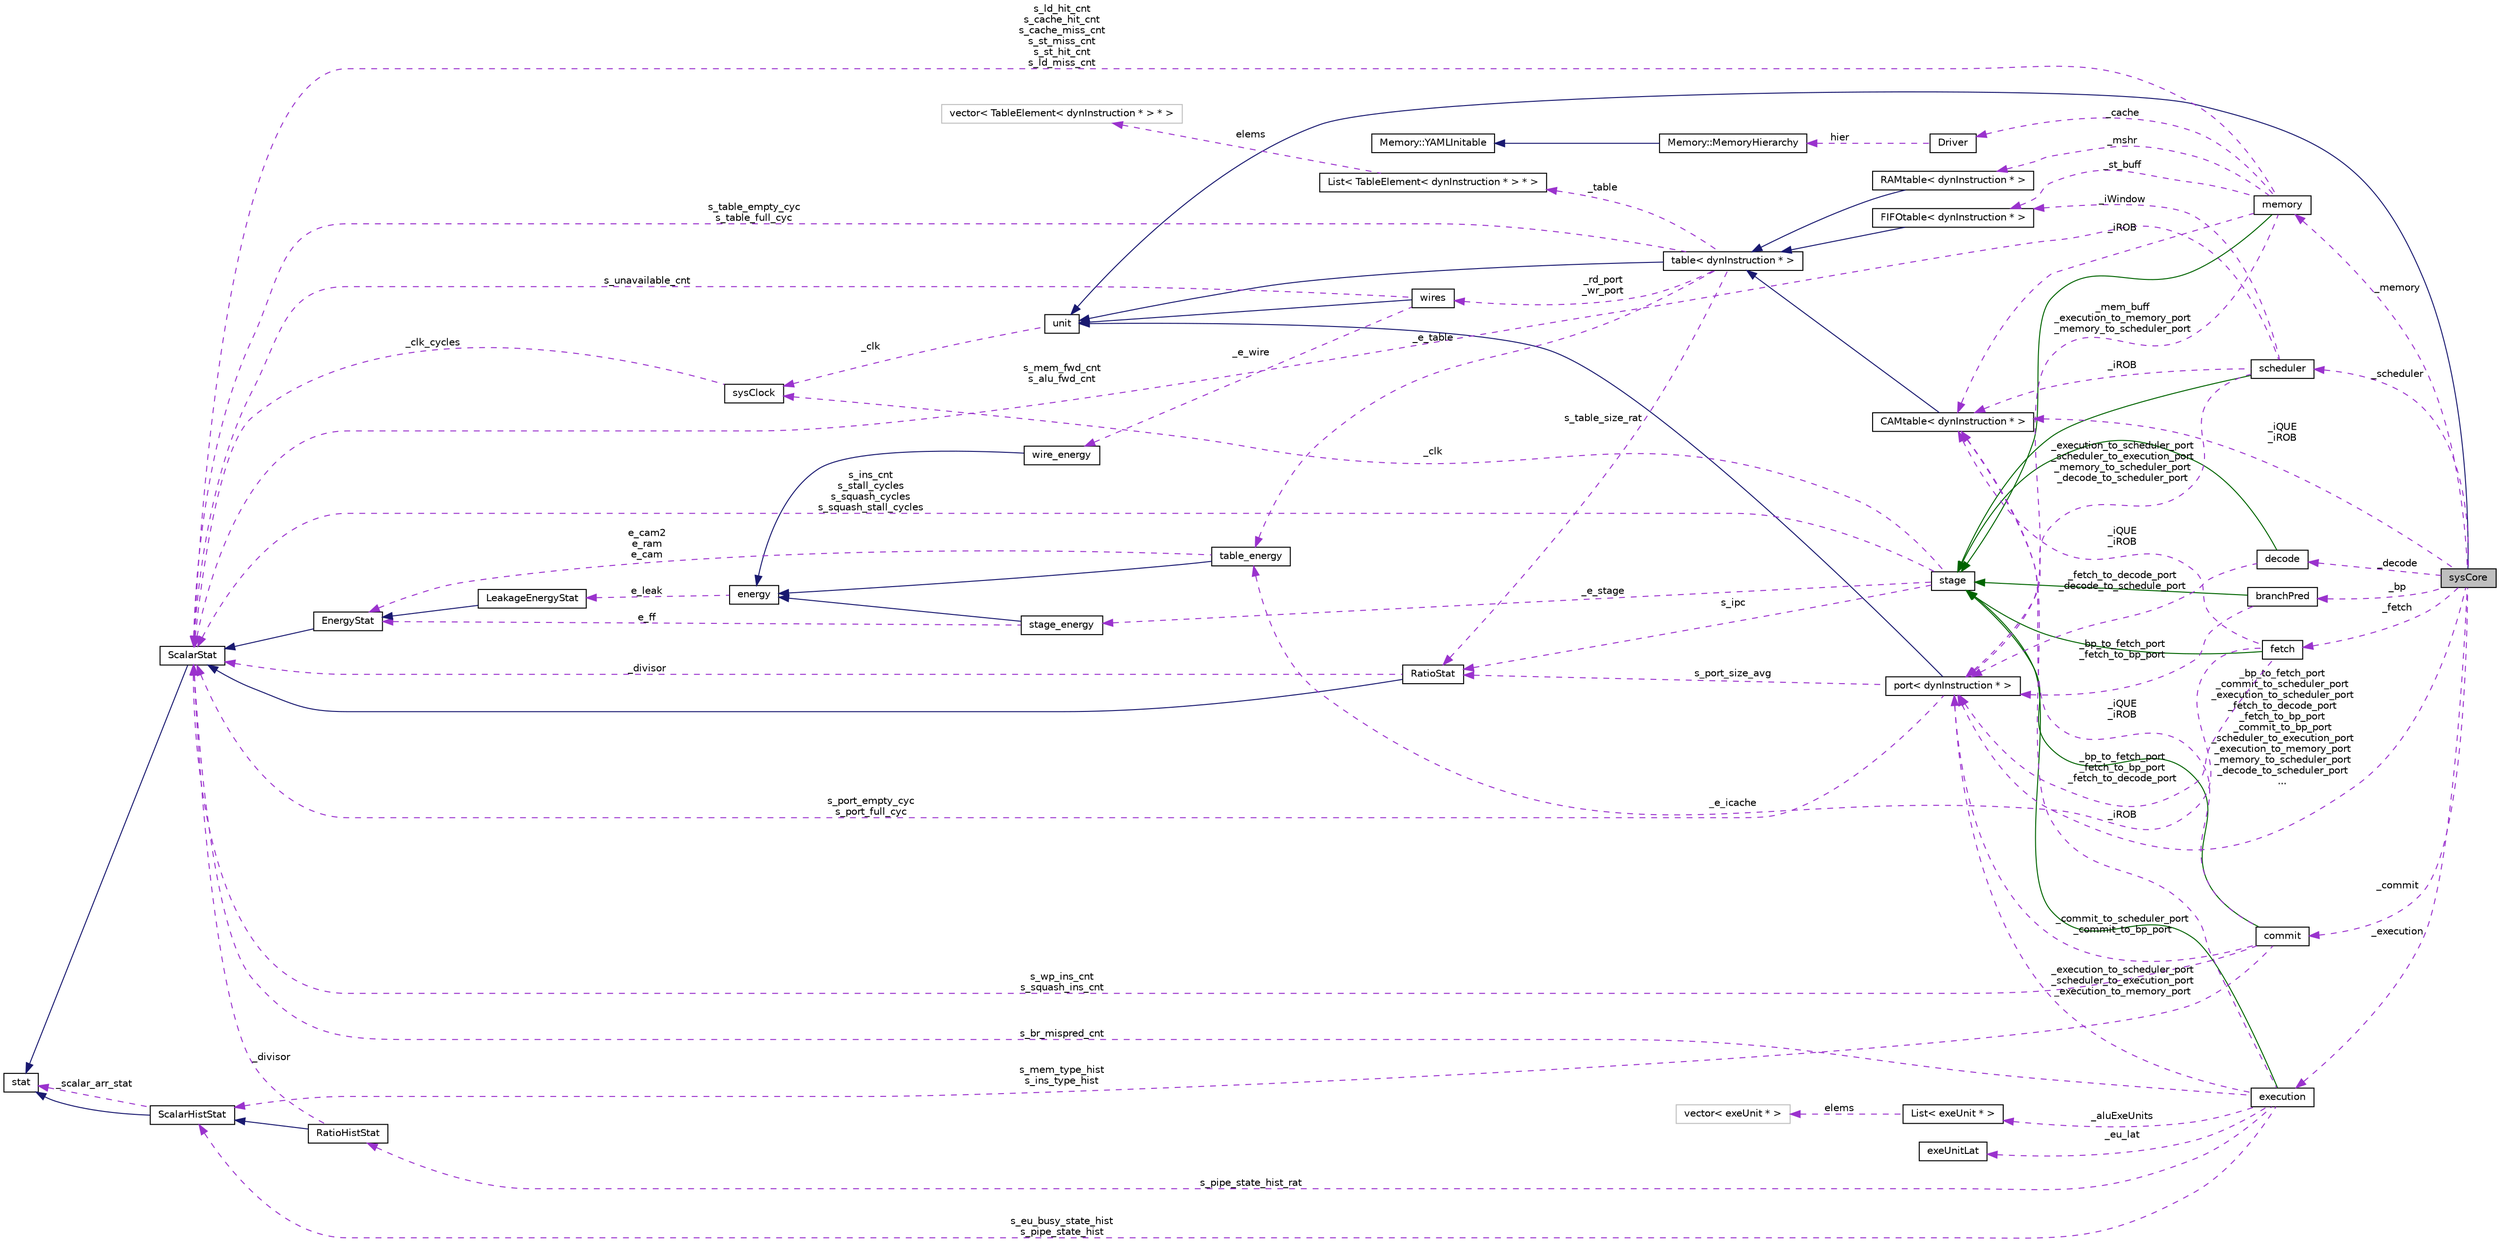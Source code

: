 digraph G
{
  edge [fontname="Helvetica",fontsize="10",labelfontname="Helvetica",labelfontsize="10"];
  node [fontname="Helvetica",fontsize="10",shape=record];
  rankdir=LR;
  Node1 [label="sysCore",height=0.2,width=0.4,color="black", fillcolor="grey75", style="filled" fontcolor="black"];
  Node2 -> Node1 [dir=back,color="midnightblue",fontsize="10",style="solid",fontname="Helvetica"];
  Node2 [label="unit",height=0.2,width=0.4,color="black", fillcolor="white", style="filled",URL="$classunit.html"];
  Node3 -> Node2 [dir=back,color="darkorchid3",fontsize="10",style="dashed",label="_clk",fontname="Helvetica"];
  Node3 [label="sysClock",height=0.2,width=0.4,color="black", fillcolor="white", style="filled",URL="$classsysClock.html"];
  Node4 -> Node3 [dir=back,color="darkorchid3",fontsize="10",style="dashed",label="_clk_cycles",fontname="Helvetica"];
  Node4 [label="ScalarStat",height=0.2,width=0.4,color="black", fillcolor="white", style="filled",URL="$classScalarStat.html"];
  Node5 -> Node4 [dir=back,color="midnightblue",fontsize="10",style="solid",fontname="Helvetica"];
  Node5 [label="stat",height=0.2,width=0.4,color="black", fillcolor="white", style="filled",URL="$classstat.html"];
  Node6 -> Node1 [dir=back,color="darkorchid3",fontsize="10",style="dashed",label="_memory",fontname="Helvetica"];
  Node6 [label="memory",height=0.2,width=0.4,color="black", fillcolor="white", style="filled",URL="$classmemory.html"];
  Node7 -> Node6 [dir=back,color="darkgreen",fontsize="10",style="solid",fontname="Helvetica"];
  Node7 [label="stage",height=0.2,width=0.4,color="black", fillcolor="white", style="filled",URL="$classstage.html"];
  Node4 -> Node7 [dir=back,color="darkorchid3",fontsize="10",style="dashed",label="s_ins_cnt\ns_stall_cycles\ns_squash_cycles\ns_squash_stall_cycles",fontname="Helvetica"];
  Node8 -> Node7 [dir=back,color="darkorchid3",fontsize="10",style="dashed",label="s_ipc",fontname="Helvetica"];
  Node8 [label="RatioStat",height=0.2,width=0.4,color="black", fillcolor="white", style="filled",URL="$classRatioStat.html"];
  Node4 -> Node8 [dir=back,color="midnightblue",fontsize="10",style="solid",fontname="Helvetica"];
  Node4 -> Node8 [dir=back,color="darkorchid3",fontsize="10",style="dashed",label="_divisor",fontname="Helvetica"];
  Node3 -> Node7 [dir=back,color="darkorchid3",fontsize="10",style="dashed",label="_clk",fontname="Helvetica"];
  Node9 -> Node7 [dir=back,color="darkorchid3",fontsize="10",style="dashed",label="_e_stage",fontname="Helvetica"];
  Node9 [label="stage_energy",height=0.2,width=0.4,color="black", fillcolor="white", style="filled",URL="$classstage__energy.html"];
  Node10 -> Node9 [dir=back,color="midnightblue",fontsize="10",style="solid",fontname="Helvetica"];
  Node10 [label="energy",height=0.2,width=0.4,color="black", fillcolor="white", style="filled",URL="$classenergy.html"];
  Node11 -> Node10 [dir=back,color="darkorchid3",fontsize="10",style="dashed",label="e_leak",fontname="Helvetica"];
  Node11 [label="LeakageEnergyStat",height=0.2,width=0.4,color="black", fillcolor="white", style="filled",URL="$classLeakageEnergyStat.html"];
  Node12 -> Node11 [dir=back,color="midnightblue",fontsize="10",style="solid",fontname="Helvetica"];
  Node12 [label="EnergyStat",height=0.2,width=0.4,color="black", fillcolor="white", style="filled",URL="$classEnergyStat.html"];
  Node4 -> Node12 [dir=back,color="midnightblue",fontsize="10",style="solid",fontname="Helvetica"];
  Node12 -> Node9 [dir=back,color="darkorchid3",fontsize="10",style="dashed",label="e_ff",fontname="Helvetica"];
  Node4 -> Node6 [dir=back,color="darkorchid3",fontsize="10",style="dashed",label="s_ld_hit_cnt\ns_cache_hit_cnt\ns_cache_miss_cnt\ns_st_miss_cnt\ns_st_hit_cnt\ns_ld_miss_cnt",fontname="Helvetica"];
  Node13 -> Node6 [dir=back,color="darkorchid3",fontsize="10",style="dashed",label="_cache",fontname="Helvetica"];
  Node13 [label="Driver",height=0.2,width=0.4,color="black", fillcolor="white", style="filled",URL="$structDriver.html"];
  Node14 -> Node13 [dir=back,color="darkorchid3",fontsize="10",style="dashed",label="hier",fontname="Helvetica"];
  Node14 [label="Memory::MemoryHierarchy",height=0.2,width=0.4,color="black", fillcolor="white", style="filled",URL="$classMemory_1_1MemoryHierarchy.html"];
  Node15 -> Node14 [dir=back,color="midnightblue",fontsize="10",style="solid",fontname="Helvetica"];
  Node15 [label="Memory::YAMLInitable",height=0.2,width=0.4,color="black", fillcolor="white", style="filled",URL="$classMemory_1_1YAMLInitable.html"];
  Node16 -> Node6 [dir=back,color="darkorchid3",fontsize="10",style="dashed",label="_st_buff",fontname="Helvetica"];
  Node16 [label="FIFOtable\< dynInstruction * \>",height=0.2,width=0.4,color="black", fillcolor="white", style="filled",URL="$classFIFOtable.html"];
  Node17 -> Node16 [dir=back,color="midnightblue",fontsize="10",style="solid",fontname="Helvetica"];
  Node17 [label="table\< dynInstruction * \>",height=0.2,width=0.4,color="black", fillcolor="white", style="filled",URL="$classtable.html"];
  Node2 -> Node17 [dir=back,color="midnightblue",fontsize="10",style="solid",fontname="Helvetica"];
  Node4 -> Node17 [dir=back,color="darkorchid3",fontsize="10",style="dashed",label="s_table_empty_cyc\ns_table_full_cyc",fontname="Helvetica"];
  Node8 -> Node17 [dir=back,color="darkorchid3",fontsize="10",style="dashed",label="s_table_size_rat",fontname="Helvetica"];
  Node18 -> Node17 [dir=back,color="darkorchid3",fontsize="10",style="dashed",label="_rd_port\n_wr_port",fontname="Helvetica"];
  Node18 [label="wires",height=0.2,width=0.4,color="black", fillcolor="white", style="filled",URL="$classwires.html"];
  Node2 -> Node18 [dir=back,color="midnightblue",fontsize="10",style="solid",fontname="Helvetica"];
  Node4 -> Node18 [dir=back,color="darkorchid3",fontsize="10",style="dashed",label="s_unavailable_cnt",fontname="Helvetica"];
  Node19 -> Node18 [dir=back,color="darkorchid3",fontsize="10",style="dashed",label="_e_wire",fontname="Helvetica"];
  Node19 [label="wire_energy",height=0.2,width=0.4,color="black", fillcolor="white", style="filled",URL="$classwire__energy.html"];
  Node10 -> Node19 [dir=back,color="midnightblue",fontsize="10",style="solid",fontname="Helvetica"];
  Node20 -> Node17 [dir=back,color="darkorchid3",fontsize="10",style="dashed",label="_e_table",fontname="Helvetica"];
  Node20 [label="table_energy",height=0.2,width=0.4,color="black", fillcolor="white", style="filled",URL="$classtable__energy.html"];
  Node10 -> Node20 [dir=back,color="midnightblue",fontsize="10",style="solid",fontname="Helvetica"];
  Node12 -> Node20 [dir=back,color="darkorchid3",fontsize="10",style="dashed",label="e_cam2\ne_ram\ne_cam",fontname="Helvetica"];
  Node21 -> Node17 [dir=back,color="darkorchid3",fontsize="10",style="dashed",label="_table",fontname="Helvetica"];
  Node21 [label="List\< TableElement\< dynInstruction * \> * \>",height=0.2,width=0.4,color="black", fillcolor="white", style="filled",URL="$classList.html"];
  Node22 -> Node21 [dir=back,color="darkorchid3",fontsize="10",style="dashed",label="elems",fontname="Helvetica"];
  Node22 [label="vector\< TableElement\< dynInstruction * \> * \>",height=0.2,width=0.4,color="grey75", fillcolor="white", style="filled"];
  Node23 -> Node6 [dir=back,color="darkorchid3",fontsize="10",style="dashed",label="_mem_buff\n_execution_to_memory_port\n_memory_to_scheduler_port",fontname="Helvetica"];
  Node23 [label="port\< dynInstruction * \>",height=0.2,width=0.4,color="black", fillcolor="white", style="filled",URL="$classport.html"];
  Node2 -> Node23 [dir=back,color="midnightblue",fontsize="10",style="solid",fontname="Helvetica"];
  Node4 -> Node23 [dir=back,color="darkorchid3",fontsize="10",style="dashed",label="s_port_empty_cyc\ns_port_full_cyc",fontname="Helvetica"];
  Node8 -> Node23 [dir=back,color="darkorchid3",fontsize="10",style="dashed",label="s_port_size_avg",fontname="Helvetica"];
  Node24 -> Node6 [dir=back,color="darkorchid3",fontsize="10",style="dashed",label="_mshr",fontname="Helvetica"];
  Node24 [label="RAMtable\< dynInstruction * \>",height=0.2,width=0.4,color="black", fillcolor="white", style="filled",URL="$classRAMtable.html"];
  Node17 -> Node24 [dir=back,color="midnightblue",fontsize="10",style="solid",fontname="Helvetica"];
  Node25 -> Node6 [dir=back,color="darkorchid3",fontsize="10",style="dashed",label="_iROB",fontname="Helvetica"];
  Node25 [label="CAMtable\< dynInstruction * \>",height=0.2,width=0.4,color="black", fillcolor="white", style="filled",URL="$classCAMtable.html"];
  Node17 -> Node25 [dir=back,color="midnightblue",fontsize="10",style="solid",fontname="Helvetica"];
  Node26 -> Node1 [dir=back,color="darkorchid3",fontsize="10",style="dashed",label="_fetch",fontname="Helvetica"];
  Node26 [label="fetch",height=0.2,width=0.4,color="black", fillcolor="white", style="filled",URL="$classfetch.html"];
  Node7 -> Node26 [dir=back,color="darkgreen",fontsize="10",style="solid",fontname="Helvetica"];
  Node20 -> Node26 [dir=back,color="darkorchid3",fontsize="10",style="dashed",label="_e_icache",fontname="Helvetica"];
  Node23 -> Node26 [dir=back,color="darkorchid3",fontsize="10",style="dashed",label="_bp_to_fetch_port\n_fetch_to_bp_port\n_fetch_to_decode_port",fontname="Helvetica"];
  Node25 -> Node26 [dir=back,color="darkorchid3",fontsize="10",style="dashed",label="_iQUE\n_iROB",fontname="Helvetica"];
  Node27 -> Node1 [dir=back,color="darkorchid3",fontsize="10",style="dashed",label="_commit",fontname="Helvetica"];
  Node27 [label="commit",height=0.2,width=0.4,color="black", fillcolor="white", style="filled",URL="$classcommit.html"];
  Node7 -> Node27 [dir=back,color="darkgreen",fontsize="10",style="solid",fontname="Helvetica"];
  Node4 -> Node27 [dir=back,color="darkorchid3",fontsize="10",style="dashed",label="s_wp_ins_cnt\ns_squash_ins_cnt",fontname="Helvetica"];
  Node28 -> Node27 [dir=back,color="darkorchid3",fontsize="10",style="dashed",label="s_mem_type_hist\ns_ins_type_hist",fontname="Helvetica"];
  Node28 [label="ScalarHistStat",height=0.2,width=0.4,color="black", fillcolor="white", style="filled",URL="$classScalarHistStat.html"];
  Node5 -> Node28 [dir=back,color="midnightblue",fontsize="10",style="solid",fontname="Helvetica"];
  Node5 -> Node28 [dir=back,color="darkorchid3",fontsize="10",style="dashed",label="_scalar_arr_stat",fontname="Helvetica"];
  Node23 -> Node27 [dir=back,color="darkorchid3",fontsize="10",style="dashed",label="_commit_to_scheduler_port\n_commit_to_bp_port",fontname="Helvetica"];
  Node25 -> Node27 [dir=back,color="darkorchid3",fontsize="10",style="dashed",label="_iQUE\n_iROB",fontname="Helvetica"];
  Node29 -> Node1 [dir=back,color="darkorchid3",fontsize="10",style="dashed",label="_execution",fontname="Helvetica"];
  Node29 [label="execution",height=0.2,width=0.4,color="black", fillcolor="white", style="filled",URL="$classexecution.html"];
  Node7 -> Node29 [dir=back,color="darkgreen",fontsize="10",style="solid",fontname="Helvetica"];
  Node4 -> Node29 [dir=back,color="darkorchid3",fontsize="10",style="dashed",label="s_br_mispred_cnt",fontname="Helvetica"];
  Node30 -> Node29 [dir=back,color="darkorchid3",fontsize="10",style="dashed",label="_aluExeUnits",fontname="Helvetica"];
  Node30 [label="List\< exeUnit * \>",height=0.2,width=0.4,color="black", fillcolor="white", style="filled",URL="$classList.html"];
  Node31 -> Node30 [dir=back,color="darkorchid3",fontsize="10",style="dashed",label="elems",fontname="Helvetica"];
  Node31 [label="vector\< exeUnit * \>",height=0.2,width=0.4,color="grey75", fillcolor="white", style="filled"];
  Node32 -> Node29 [dir=back,color="darkorchid3",fontsize="10",style="dashed",label="_eu_lat",fontname="Helvetica"];
  Node32 [label="exeUnitLat",height=0.2,width=0.4,color="black", fillcolor="white", style="filled",URL="$structexeUnitLat.html"];
  Node33 -> Node29 [dir=back,color="darkorchid3",fontsize="10",style="dashed",label="s_pipe_state_hist_rat",fontname="Helvetica"];
  Node33 [label="RatioHistStat",height=0.2,width=0.4,color="black", fillcolor="white", style="filled",URL="$classRatioHistStat.html"];
  Node28 -> Node33 [dir=back,color="midnightblue",fontsize="10",style="solid",fontname="Helvetica"];
  Node4 -> Node33 [dir=back,color="darkorchid3",fontsize="10",style="dashed",label="_divisor",fontname="Helvetica"];
  Node28 -> Node29 [dir=back,color="darkorchid3",fontsize="10",style="dashed",label="s_eu_busy_state_hist\ns_pipe_state_hist",fontname="Helvetica"];
  Node23 -> Node29 [dir=back,color="darkorchid3",fontsize="10",style="dashed",label="_execution_to_scheduler_port\n_scheduler_to_execution_port\n_execution_to_memory_port",fontname="Helvetica"];
  Node25 -> Node29 [dir=back,color="darkorchid3",fontsize="10",style="dashed",label="_iROB",fontname="Helvetica"];
  Node34 -> Node1 [dir=back,color="darkorchid3",fontsize="10",style="dashed",label="_scheduler",fontname="Helvetica"];
  Node34 [label="scheduler",height=0.2,width=0.4,color="black", fillcolor="white", style="filled",URL="$classscheduler.html"];
  Node7 -> Node34 [dir=back,color="darkgreen",fontsize="10",style="solid",fontname="Helvetica"];
  Node4 -> Node34 [dir=back,color="darkorchid3",fontsize="10",style="dashed",label="s_mem_fwd_cnt\ns_alu_fwd_cnt",fontname="Helvetica"];
  Node16 -> Node34 [dir=back,color="darkorchid3",fontsize="10",style="dashed",label="_iWindow",fontname="Helvetica"];
  Node23 -> Node34 [dir=back,color="darkorchid3",fontsize="10",style="dashed",label="_execution_to_scheduler_port\n_scheduler_to_execution_port\n_memory_to_scheduler_port\n_decode_to_scheduler_port",fontname="Helvetica"];
  Node25 -> Node34 [dir=back,color="darkorchid3",fontsize="10",style="dashed",label="_iROB",fontname="Helvetica"];
  Node35 -> Node1 [dir=back,color="darkorchid3",fontsize="10",style="dashed",label="_bp",fontname="Helvetica"];
  Node35 [label="branchPred",height=0.2,width=0.4,color="black", fillcolor="white", style="filled",URL="$classbranchPred.html"];
  Node7 -> Node35 [dir=back,color="darkgreen",fontsize="10",style="solid",fontname="Helvetica"];
  Node23 -> Node35 [dir=back,color="darkorchid3",fontsize="10",style="dashed",label="_bp_to_fetch_port\n_fetch_to_bp_port",fontname="Helvetica"];
  Node23 -> Node1 [dir=back,color="darkorchid3",fontsize="10",style="dashed",label="_bp_to_fetch_port\n_commit_to_scheduler_port\n_execution_to_scheduler_port\n_fetch_to_decode_port\n_fetch_to_bp_port\n_commit_to_bp_port\n_scheduler_to_execution_port\n_execution_to_memory_port\n_memory_to_scheduler_port\n_decode_to_scheduler_port\n...",fontname="Helvetica"];
  Node36 -> Node1 [dir=back,color="darkorchid3",fontsize="10",style="dashed",label="_decode",fontname="Helvetica"];
  Node36 [label="decode",height=0.2,width=0.4,color="black", fillcolor="white", style="filled",URL="$classdecode.html"];
  Node7 -> Node36 [dir=back,color="darkgreen",fontsize="10",style="solid",fontname="Helvetica"];
  Node23 -> Node36 [dir=back,color="darkorchid3",fontsize="10",style="dashed",label="_fetch_to_decode_port\n_decode_to_schedule_port",fontname="Helvetica"];
  Node25 -> Node1 [dir=back,color="darkorchid3",fontsize="10",style="dashed",label="_iQUE\n_iROB",fontname="Helvetica"];
}
